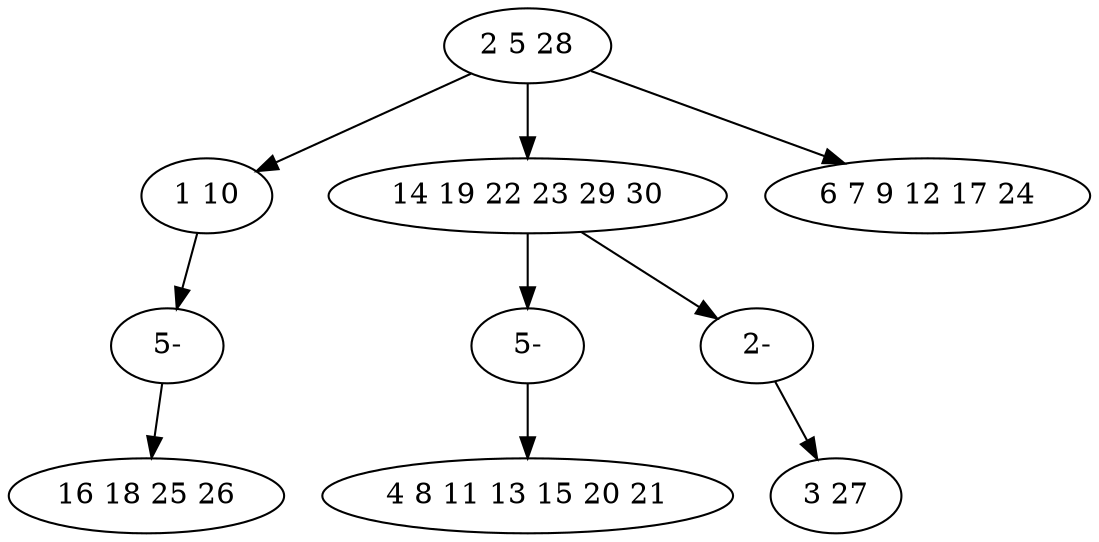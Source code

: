 digraph true_tree {
	"0" -> "1"
	"0" -> "2"
	"2" -> "7"
	"2" -> "9"
	"1" -> "8"
	"0" -> "6"
	"7" -> "3"
	"8" -> "5"
	"9" -> "4"
	"0" [label="2 5 28"];
	"1" [label="1 10"];
	"2" [label="14 19 22 23 29 30"];
	"3" [label="4 8 11 13 15 20 21"];
	"4" [label="3 27"];
	"5" [label="16 18 25 26"];
	"6" [label="6 7 9 12 17 24"];
	"7" [label="5-"];
	"8" [label="5-"];
	"9" [label="2-"];
}
